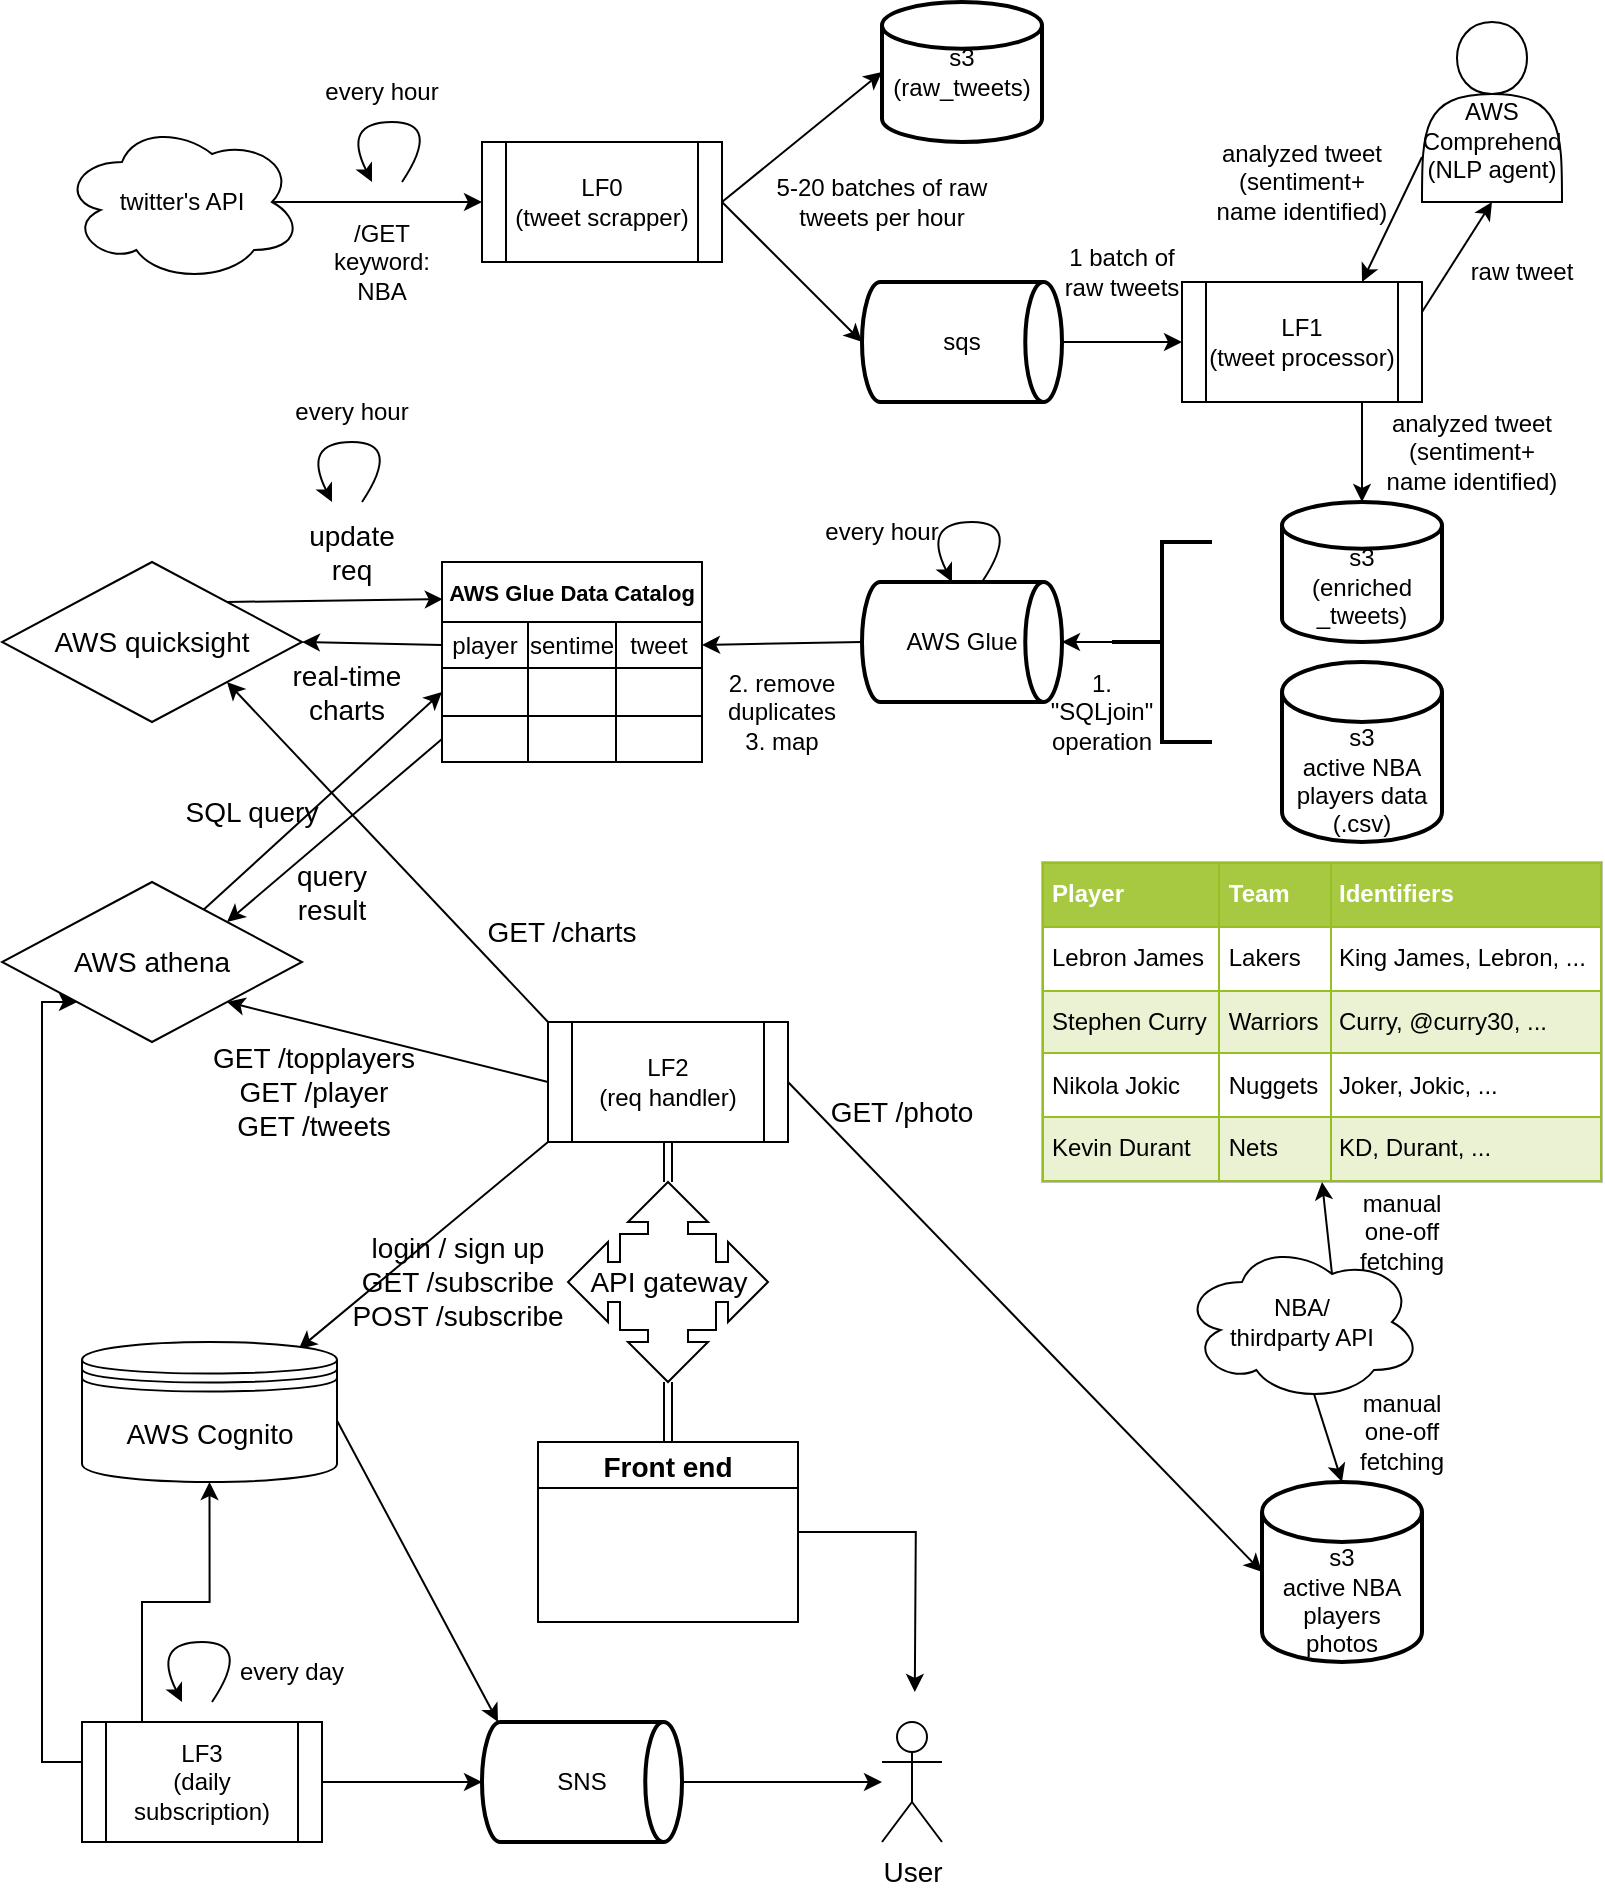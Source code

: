 <mxfile version="18.0.3" type="device"><diagram id="0" name="Page-1"><mxGraphModel dx="1038" dy="547" grid="0" gridSize="10" guides="1" tooltips="1" connect="1" arrows="1" fold="1" page="1" pageScale="1" pageWidth="826" pageHeight="1169" math="0" shadow="0"><root><mxCell id="0"/><mxCell id="1" parent="0"/><mxCell id="aQW9jdC6d84V49jQq2I2-127" style="edgeStyle=orthogonalEdgeStyle;rounded=0;orthogonalLoop=1;jettySize=auto;html=1;exitX=0.875;exitY=0.5;exitDx=0;exitDy=0;exitPerimeter=0;entryX=0;entryY=0.5;entryDx=0;entryDy=0;" edge="1" parent="1" source="aQW9jdC6d84V49jQq2I2-128" target="aQW9jdC6d84V49jQq2I2-131"><mxGeometry relative="1" as="geometry"/></mxCell><mxCell id="aQW9jdC6d84V49jQq2I2-128" value="twitter's API" style="ellipse;shape=cloud;whiteSpace=wrap;html=1;" vertex="1" parent="1"><mxGeometry x="50" y="70" width="120" height="80" as="geometry"/></mxCell><mxCell id="aQW9jdC6d84V49jQq2I2-129" style="rounded=0;orthogonalLoop=1;jettySize=auto;html=1;exitX=1;exitY=0.5;exitDx=0;exitDy=0;entryX=0;entryY=0.5;entryDx=0;entryDy=0;entryPerimeter=0;" edge="1" parent="1" source="aQW9jdC6d84V49jQq2I2-131" target="aQW9jdC6d84V49jQq2I2-134"><mxGeometry relative="1" as="geometry"/></mxCell><mxCell id="aQW9jdC6d84V49jQq2I2-130" style="edgeStyle=none;rounded=0;orthogonalLoop=1;jettySize=auto;html=1;exitX=1;exitY=0.5;exitDx=0;exitDy=0;entryX=0;entryY=0.5;entryDx=0;entryDy=0;entryPerimeter=0;" edge="1" parent="1" source="aQW9jdC6d84V49jQq2I2-131" target="aQW9jdC6d84V49jQq2I2-136"><mxGeometry relative="1" as="geometry"/></mxCell><mxCell id="aQW9jdC6d84V49jQq2I2-131" value="LF0 &lt;br&gt;(tweet scrapper)" style="shape=process;whiteSpace=wrap;html=1;backgroundOutline=1;" vertex="1" parent="1"><mxGeometry x="260" y="80" width="120" height="60" as="geometry"/></mxCell><mxCell id="aQW9jdC6d84V49jQq2I2-132" value="&lt;table border=&quot;1&quot; width=&quot;100%&quot; cellpadding=&quot;4&quot; style=&quot;width: 100% ; height: 100% ; border-collapse: collapse&quot;&gt;&lt;tbody&gt;&lt;tr style=&quot;background-color: #a7c942 ; color: #ffffff ; border: 1px solid #98bf21&quot;&gt;&lt;th align=&quot;left&quot;&gt;Player&lt;/th&gt;&lt;th align=&quot;left&quot;&gt;Team&lt;/th&gt;&lt;th align=&quot;left&quot;&gt;Identifiers&lt;/th&gt;&lt;/tr&gt;&lt;tr style=&quot;border: 1px solid #98bf21&quot;&gt;&lt;td&gt;Lebron James&lt;/td&gt;&lt;td&gt;Lakers&lt;/td&gt;&lt;td&gt;King James, Lebron, ...&lt;/td&gt;&lt;/tr&gt;&lt;tr style=&quot;background-color: #eaf2d3 ; border: 1px solid #98bf21&quot;&gt;&lt;td&gt;Stephen Curry&lt;/td&gt;&lt;td&gt;Warriors&lt;/td&gt;&lt;td&gt;Curry, @curry30, ...&lt;/td&gt;&lt;/tr&gt;&lt;tr style=&quot;border: 1px solid #98bf21&quot;&gt;&lt;td&gt;Nikola Jokic&lt;/td&gt;&lt;td&gt;Nuggets&lt;/td&gt;&lt;td&gt;Joker, Jokic, ...&lt;/td&gt;&lt;/tr&gt;&lt;tr style=&quot;background-color: #eaf2d3 ; border: 1px solid #98bf21&quot;&gt;&lt;td&gt;Kevin Durant&lt;/td&gt;&lt;td&gt;Nets&lt;/td&gt;&lt;td&gt;KD, Durant, ...&lt;/td&gt;&lt;/tr&gt;&lt;/tbody&gt;&lt;/table&gt;" style="text;html=1;strokeColor=#c0c0c0;fillColor=#ffffff;overflow=fill;rounded=0;" vertex="1" parent="1"><mxGeometry x="540" y="440" width="280" height="160" as="geometry"/></mxCell><mxCell id="aQW9jdC6d84V49jQq2I2-133" value="" style="curved=1;endArrow=classic;html=1;rounded=0;" edge="1" parent="1"><mxGeometry width="50" height="50" relative="1" as="geometry"><mxPoint x="220" y="100" as="sourcePoint"/><mxPoint x="205" y="100" as="targetPoint"/><Array as="points"><mxPoint x="240" y="70"/><mxPoint x="190" y="70"/></Array></mxGeometry></mxCell><mxCell id="aQW9jdC6d84V49jQq2I2-134" value="s3&lt;br&gt;(raw_tweets)" style="strokeWidth=2;html=1;shape=mxgraph.flowchart.database;whiteSpace=wrap;" vertex="1" parent="1"><mxGeometry x="460" y="10" width="80" height="70" as="geometry"/></mxCell><mxCell id="aQW9jdC6d84V49jQq2I2-135" style="edgeStyle=none;rounded=0;orthogonalLoop=1;jettySize=auto;html=1;exitX=1;exitY=0.5;exitDx=0;exitDy=0;exitPerimeter=0;entryX=0;entryY=0.5;entryDx=0;entryDy=0;" edge="1" parent="1" source="aQW9jdC6d84V49jQq2I2-136" target="aQW9jdC6d84V49jQq2I2-140"><mxGeometry relative="1" as="geometry"/></mxCell><mxCell id="aQW9jdC6d84V49jQq2I2-136" value="sqs" style="strokeWidth=2;html=1;shape=mxgraph.flowchart.direct_data;whiteSpace=wrap;" vertex="1" parent="1"><mxGeometry x="450" y="150" width="100" height="60" as="geometry"/></mxCell><mxCell id="aQW9jdC6d84V49jQq2I2-137" value="5-20 batches of raw tweets per hour" style="text;html=1;strokeColor=none;fillColor=none;align=center;verticalAlign=middle;whiteSpace=wrap;rounded=0;" vertex="1" parent="1"><mxGeometry x="390" y="95" width="140" height="30" as="geometry"/></mxCell><mxCell id="aQW9jdC6d84V49jQq2I2-138" style="edgeStyle=none;rounded=0;orthogonalLoop=1;jettySize=auto;html=1;exitX=1;exitY=0.25;exitDx=0;exitDy=0;entryX=0.5;entryY=1;entryDx=0;entryDy=0;" edge="1" parent="1" source="aQW9jdC6d84V49jQq2I2-140" target="aQW9jdC6d84V49jQq2I2-142"><mxGeometry relative="1" as="geometry"/></mxCell><mxCell id="aQW9jdC6d84V49jQq2I2-139" style="edgeStyle=none;rounded=0;orthogonalLoop=1;jettySize=auto;html=1;exitX=0.75;exitY=1;exitDx=0;exitDy=0;entryX=0.5;entryY=0;entryDx=0;entryDy=0;entryPerimeter=0;" edge="1" parent="1" source="aQW9jdC6d84V49jQq2I2-140" target="aQW9jdC6d84V49jQq2I2-146"><mxGeometry relative="1" as="geometry"/></mxCell><mxCell id="aQW9jdC6d84V49jQq2I2-140" value="LF1&lt;br&gt;(tweet processor)" style="shape=process;whiteSpace=wrap;html=1;backgroundOutline=1;" vertex="1" parent="1"><mxGeometry x="610" y="150" width="120" height="60" as="geometry"/></mxCell><mxCell id="aQW9jdC6d84V49jQq2I2-141" style="edgeStyle=none;rounded=0;orthogonalLoop=1;jettySize=auto;html=1;exitX=0;exitY=0.75;exitDx=0;exitDy=0;entryX=0.75;entryY=0;entryDx=0;entryDy=0;" edge="1" parent="1" source="aQW9jdC6d84V49jQq2I2-142" target="aQW9jdC6d84V49jQq2I2-140"><mxGeometry relative="1" as="geometry"/></mxCell><mxCell id="aQW9jdC6d84V49jQq2I2-142" value="&lt;br&gt;&lt;br&gt;AWS&lt;br&gt;Comprehend&lt;br&gt;(NLP agent)" style="shape=actor;whiteSpace=wrap;html=1;" vertex="1" parent="1"><mxGeometry x="730" y="20" width="70" height="90" as="geometry"/></mxCell><mxCell id="aQW9jdC6d84V49jQq2I2-143" value="1 batch of &lt;br&gt;raw tweets" style="text;html=1;strokeColor=none;fillColor=none;align=center;verticalAlign=middle;whiteSpace=wrap;rounded=0;" vertex="1" parent="1"><mxGeometry x="550" y="120" width="60" height="50" as="geometry"/></mxCell><mxCell id="aQW9jdC6d84V49jQq2I2-144" value="analyzed tweet&lt;br&gt;(sentiment+&lt;br&gt;name identified)" style="text;html=1;strokeColor=none;fillColor=none;align=center;verticalAlign=middle;whiteSpace=wrap;rounded=0;" vertex="1" parent="1"><mxGeometry x="625" y="75" width="90" height="50" as="geometry"/></mxCell><mxCell id="aQW9jdC6d84V49jQq2I2-145" value="raw tweet" style="text;html=1;strokeColor=none;fillColor=none;align=center;verticalAlign=middle;whiteSpace=wrap;rounded=0;" vertex="1" parent="1"><mxGeometry x="750" y="130" width="60" height="30" as="geometry"/></mxCell><mxCell id="aQW9jdC6d84V49jQq2I2-146" value="&lt;br&gt;s3&lt;br&gt;(enriched&lt;br&gt;_tweets)" style="strokeWidth=2;html=1;shape=mxgraph.flowchart.database;whiteSpace=wrap;" vertex="1" parent="1"><mxGeometry x="660" y="260" width="80" height="70" as="geometry"/></mxCell><mxCell id="aQW9jdC6d84V49jQq2I2-147" value="analyzed tweet&lt;br&gt;(sentiment+&lt;br&gt;name identified)" style="text;html=1;strokeColor=none;fillColor=none;align=center;verticalAlign=middle;whiteSpace=wrap;rounded=0;" vertex="1" parent="1"><mxGeometry x="710" y="210" width="90" height="50" as="geometry"/></mxCell><mxCell id="aQW9jdC6d84V49jQq2I2-148" value="every hour" style="text;html=1;strokeColor=none;fillColor=none;align=center;verticalAlign=middle;whiteSpace=wrap;rounded=0;" vertex="1" parent="1"><mxGeometry x="180" y="40" width="60" height="30" as="geometry"/></mxCell><mxCell id="aQW9jdC6d84V49jQq2I2-149" value="/GET keyword: NBA" style="text;html=1;strokeColor=none;fillColor=none;align=center;verticalAlign=middle;whiteSpace=wrap;rounded=0;" vertex="1" parent="1"><mxGeometry x="180" y="125" width="60" height="30" as="geometry"/></mxCell><mxCell id="aQW9jdC6d84V49jQq2I2-150" style="edgeStyle=none;rounded=0;orthogonalLoop=1;jettySize=auto;html=1;exitX=0;exitY=0.5;exitDx=0;exitDy=0;exitPerimeter=0;entryX=1;entryY=0.5;entryDx=0;entryDy=0;entryPerimeter=0;" edge="1" parent="1" source="aQW9jdC6d84V49jQq2I2-151" target="aQW9jdC6d84V49jQq2I2-158"><mxGeometry relative="1" as="geometry"/></mxCell><mxCell id="aQW9jdC6d84V49jQq2I2-151" value="" style="strokeWidth=2;html=1;shape=mxgraph.flowchart.annotation_2;align=left;labelPosition=right;pointerEvents=1;" vertex="1" parent="1"><mxGeometry x="575" y="280" width="50" height="100" as="geometry"/></mxCell><mxCell id="aQW9jdC6d84V49jQq2I2-152" value="&lt;br&gt;&lt;br&gt;s3&lt;br&gt;active NBA players data (.csv)" style="strokeWidth=2;html=1;shape=mxgraph.flowchart.database;whiteSpace=wrap;" vertex="1" parent="1"><mxGeometry x="660" y="340" width="80" height="90" as="geometry"/></mxCell><mxCell id="aQW9jdC6d84V49jQq2I2-153" value="manual&lt;br&gt;one-off fetching" style="text;html=1;strokeColor=none;fillColor=none;align=center;verticalAlign=middle;whiteSpace=wrap;rounded=0;" vertex="1" parent="1"><mxGeometry x="690" y="710" width="60" height="30" as="geometry"/></mxCell><mxCell id="aQW9jdC6d84V49jQq2I2-154" style="edgeStyle=none;rounded=0;orthogonalLoop=1;jettySize=auto;html=1;exitX=0.625;exitY=0.2;exitDx=0;exitDy=0;exitPerimeter=0;entryX=0.5;entryY=1;entryDx=0;entryDy=0;" edge="1" parent="1" source="aQW9jdC6d84V49jQq2I2-156" target="aQW9jdC6d84V49jQq2I2-132"><mxGeometry relative="1" as="geometry"/></mxCell><mxCell id="aQW9jdC6d84V49jQq2I2-155" style="edgeStyle=none;rounded=0;orthogonalLoop=1;jettySize=auto;html=1;exitX=0.55;exitY=0.95;exitDx=0;exitDy=0;exitPerimeter=0;entryX=0.5;entryY=0;entryDx=0;entryDy=0;entryPerimeter=0;fontSize=14;" edge="1" parent="1" source="aQW9jdC6d84V49jQq2I2-156" target="aQW9jdC6d84V49jQq2I2-186"><mxGeometry relative="1" as="geometry"/></mxCell><mxCell id="aQW9jdC6d84V49jQq2I2-156" value="NBA/&lt;br&gt;thirdparty API" style="ellipse;shape=cloud;whiteSpace=wrap;html=1;" vertex="1" parent="1"><mxGeometry x="610" y="630" width="120" height="80" as="geometry"/></mxCell><mxCell id="aQW9jdC6d84V49jQq2I2-157" style="edgeStyle=none;rounded=0;orthogonalLoop=1;jettySize=auto;html=1;exitX=0;exitY=0.5;exitDx=0;exitDy=0;exitPerimeter=0;entryX=1;entryY=0.5;entryDx=0;entryDy=0;" edge="1" parent="1" source="aQW9jdC6d84V49jQq2I2-158" target="aQW9jdC6d84V49jQq2I2-160"><mxGeometry relative="1" as="geometry"/></mxCell><mxCell id="aQW9jdC6d84V49jQq2I2-158" value="AWS Glue" style="strokeWidth=2;html=1;shape=mxgraph.flowchart.direct_data;whiteSpace=wrap;" vertex="1" parent="1"><mxGeometry x="450" y="300" width="100" height="60" as="geometry"/></mxCell><mxCell id="aQW9jdC6d84V49jQq2I2-159" value="AWS Glue Data Catalog" style="shape=table;startSize=30;container=1;collapsible=0;childLayout=tableLayout;fontStyle=1;align=center;fontSize=11;" vertex="1" parent="1"><mxGeometry x="240" y="290" width="130" height="100" as="geometry"/></mxCell><mxCell id="aQW9jdC6d84V49jQq2I2-160" value="" style="shape=tableRow;horizontal=0;startSize=0;swimlaneHead=0;swimlaneBody=0;top=0;left=0;bottom=0;right=0;collapsible=0;dropTarget=0;fillColor=none;points=[[0,0.5],[1,0.5]];portConstraint=eastwest;" vertex="1" parent="aQW9jdC6d84V49jQq2I2-159"><mxGeometry y="30" width="130" height="23" as="geometry"/></mxCell><mxCell id="aQW9jdC6d84V49jQq2I2-161" value="player" style="shape=partialRectangle;html=1;whiteSpace=wrap;connectable=0;fillColor=none;top=0;left=0;bottom=0;right=0;overflow=hidden;" vertex="1" parent="aQW9jdC6d84V49jQq2I2-160"><mxGeometry width="43" height="23" as="geometry"><mxRectangle width="43" height="23" as="alternateBounds"/></mxGeometry></mxCell><mxCell id="aQW9jdC6d84V49jQq2I2-162" value="sentiment" style="shape=partialRectangle;html=1;whiteSpace=wrap;connectable=0;fillColor=none;top=0;left=0;bottom=0;right=0;overflow=hidden;" vertex="1" parent="aQW9jdC6d84V49jQq2I2-160"><mxGeometry x="43" width="44" height="23" as="geometry"><mxRectangle width="44" height="23" as="alternateBounds"/></mxGeometry></mxCell><mxCell id="aQW9jdC6d84V49jQq2I2-163" value="tweet" style="shape=partialRectangle;html=1;whiteSpace=wrap;connectable=0;fillColor=none;top=0;left=0;bottom=0;right=0;overflow=hidden;" vertex="1" parent="aQW9jdC6d84V49jQq2I2-160"><mxGeometry x="87" width="43" height="23" as="geometry"><mxRectangle width="43" height="23" as="alternateBounds"/></mxGeometry></mxCell><mxCell id="aQW9jdC6d84V49jQq2I2-164" value="" style="shape=tableRow;horizontal=0;startSize=0;swimlaneHead=0;swimlaneBody=0;top=0;left=0;bottom=0;right=0;collapsible=0;dropTarget=0;fillColor=none;points=[[0,0.5],[1,0.5]];portConstraint=eastwest;" vertex="1" parent="aQW9jdC6d84V49jQq2I2-159"><mxGeometry y="53" width="130" height="24" as="geometry"/></mxCell><mxCell id="aQW9jdC6d84V49jQq2I2-165" value="" style="shape=partialRectangle;html=1;whiteSpace=wrap;connectable=0;fillColor=none;top=0;left=0;bottom=0;right=0;overflow=hidden;" vertex="1" parent="aQW9jdC6d84V49jQq2I2-164"><mxGeometry width="43" height="24" as="geometry"><mxRectangle width="43" height="24" as="alternateBounds"/></mxGeometry></mxCell><mxCell id="aQW9jdC6d84V49jQq2I2-166" value="" style="shape=partialRectangle;html=1;whiteSpace=wrap;connectable=0;fillColor=none;top=0;left=0;bottom=0;right=0;overflow=hidden;" vertex="1" parent="aQW9jdC6d84V49jQq2I2-164"><mxGeometry x="43" width="44" height="24" as="geometry"><mxRectangle width="44" height="24" as="alternateBounds"/></mxGeometry></mxCell><mxCell id="aQW9jdC6d84V49jQq2I2-167" value="" style="shape=partialRectangle;html=1;whiteSpace=wrap;connectable=0;fillColor=none;top=0;left=0;bottom=0;right=0;overflow=hidden;" vertex="1" parent="aQW9jdC6d84V49jQq2I2-164"><mxGeometry x="87" width="43" height="24" as="geometry"><mxRectangle width="43" height="24" as="alternateBounds"/></mxGeometry></mxCell><mxCell id="aQW9jdC6d84V49jQq2I2-168" value="" style="shape=tableRow;horizontal=0;startSize=0;swimlaneHead=0;swimlaneBody=0;top=0;left=0;bottom=0;right=0;collapsible=0;dropTarget=0;fillColor=none;points=[[0,0.5],[1,0.5]];portConstraint=eastwest;" vertex="1" parent="aQW9jdC6d84V49jQq2I2-159"><mxGeometry y="77" width="130" height="23" as="geometry"/></mxCell><mxCell id="aQW9jdC6d84V49jQq2I2-169" value="" style="shape=partialRectangle;html=1;whiteSpace=wrap;connectable=0;fillColor=none;top=0;left=0;bottom=0;right=0;overflow=hidden;" vertex="1" parent="aQW9jdC6d84V49jQq2I2-168"><mxGeometry width="43" height="23" as="geometry"><mxRectangle width="43" height="23" as="alternateBounds"/></mxGeometry></mxCell><mxCell id="aQW9jdC6d84V49jQq2I2-170" value="" style="shape=partialRectangle;html=1;whiteSpace=wrap;connectable=0;fillColor=none;top=0;left=0;bottom=0;right=0;overflow=hidden;" vertex="1" parent="aQW9jdC6d84V49jQq2I2-168"><mxGeometry x="43" width="44" height="23" as="geometry"><mxRectangle width="44" height="23" as="alternateBounds"/></mxGeometry></mxCell><mxCell id="aQW9jdC6d84V49jQq2I2-171" value="" style="shape=partialRectangle;html=1;whiteSpace=wrap;connectable=0;fillColor=none;top=0;left=0;bottom=0;right=0;overflow=hidden;" vertex="1" parent="aQW9jdC6d84V49jQq2I2-168"><mxGeometry x="87" width="43" height="23" as="geometry"><mxRectangle width="43" height="23" as="alternateBounds"/></mxGeometry></mxCell><mxCell id="aQW9jdC6d84V49jQq2I2-172" value="1. &quot;SQLjoin&quot; operation" style="text;html=1;strokeColor=none;fillColor=none;align=center;verticalAlign=middle;whiteSpace=wrap;rounded=0;" vertex="1" parent="1"><mxGeometry x="540" y="340" width="60" height="50" as="geometry"/></mxCell><mxCell id="aQW9jdC6d84V49jQq2I2-173" value="2. remove duplicates&lt;br&gt;3. map" style="text;html=1;strokeColor=none;fillColor=none;align=center;verticalAlign=middle;whiteSpace=wrap;rounded=0;" vertex="1" parent="1"><mxGeometry x="380" y="340" width="60" height="50" as="geometry"/></mxCell><mxCell id="aQW9jdC6d84V49jQq2I2-174" style="edgeStyle=none;rounded=0;orthogonalLoop=1;jettySize=auto;html=1;exitX=0;exitY=0.5;exitDx=0;exitDy=0;fontSize=14;entryX=1;entryY=0;entryDx=0;entryDy=0;" edge="1" parent="1" source="aQW9jdC6d84V49jQq2I2-168" target="aQW9jdC6d84V49jQq2I2-176"><mxGeometry relative="1" as="geometry"><mxPoint x="190" y="400" as="targetPoint"/></mxGeometry></mxCell><mxCell id="aQW9jdC6d84V49jQq2I2-175" style="edgeStyle=none;rounded=0;orthogonalLoop=1;jettySize=auto;html=1;exitX=0.669;exitY=0.178;exitDx=0;exitDy=0;entryX=0;entryY=0.5;entryDx=0;entryDy=0;fontSize=14;exitPerimeter=0;" edge="1" parent="1" source="aQW9jdC6d84V49jQq2I2-176" target="aQW9jdC6d84V49jQq2I2-164"><mxGeometry relative="1" as="geometry"/></mxCell><mxCell id="aQW9jdC6d84V49jQq2I2-176" value="&lt;span&gt;AWS athena&lt;/span&gt;" style="rhombus;whiteSpace=wrap;html=1;fontSize=14;" vertex="1" parent="1"><mxGeometry x="20" y="450" width="150" height="80" as="geometry"/></mxCell><mxCell id="aQW9jdC6d84V49jQq2I2-177" style="edgeStyle=none;rounded=0;orthogonalLoop=1;jettySize=auto;html=1;exitX=1;exitY=0;exitDx=0;exitDy=0;entryX=0.003;entryY=0.186;entryDx=0;entryDy=0;entryPerimeter=0;fontSize=14;" edge="1" parent="1" source="aQW9jdC6d84V49jQq2I2-178" target="aQW9jdC6d84V49jQq2I2-159"><mxGeometry relative="1" as="geometry"/></mxCell><mxCell id="aQW9jdC6d84V49jQq2I2-178" value="AWS quicksight" style="rhombus;whiteSpace=wrap;html=1;fontSize=14;" vertex="1" parent="1"><mxGeometry x="20" y="290" width="150" height="80" as="geometry"/></mxCell><mxCell id="aQW9jdC6d84V49jQq2I2-179" value="SQL query" style="text;html=1;strokeColor=none;fillColor=none;align=center;verticalAlign=middle;whiteSpace=wrap;rounded=0;fontSize=14;" vertex="1" parent="1"><mxGeometry x="110" y="400" width="70" height="30" as="geometry"/></mxCell><mxCell id="aQW9jdC6d84V49jQq2I2-180" value="query result" style="text;html=1;strokeColor=none;fillColor=none;align=center;verticalAlign=middle;whiteSpace=wrap;rounded=0;fontSize=14;" vertex="1" parent="1"><mxGeometry x="150" y="440" width="70" height="30" as="geometry"/></mxCell><mxCell id="aQW9jdC6d84V49jQq2I2-181" value="update &lt;br&gt;req" style="text;html=1;strokeColor=none;fillColor=none;align=center;verticalAlign=middle;whiteSpace=wrap;rounded=0;fontSize=14;" vertex="1" parent="1"><mxGeometry x="170" y="270" width="50" height="30" as="geometry"/></mxCell><mxCell id="aQW9jdC6d84V49jQq2I2-182" value="real-time&lt;br&gt;charts" style="text;html=1;strokeColor=none;fillColor=none;align=center;verticalAlign=middle;whiteSpace=wrap;rounded=0;fontSize=14;" vertex="1" parent="1"><mxGeometry x="160" y="340" width="65" height="30" as="geometry"/></mxCell><mxCell id="aQW9jdC6d84V49jQq2I2-183" value="" style="curved=1;endArrow=classic;html=1;rounded=0;" edge="1" parent="1"><mxGeometry width="50" height="50" relative="1" as="geometry"><mxPoint x="200" y="260" as="sourcePoint"/><mxPoint x="185" y="260" as="targetPoint"/><Array as="points"><mxPoint x="220" y="230"/><mxPoint x="170" y="230"/></Array></mxGeometry></mxCell><mxCell id="aQW9jdC6d84V49jQq2I2-184" style="edgeStyle=none;rounded=0;orthogonalLoop=1;jettySize=auto;html=1;exitX=0;exitY=0.5;exitDx=0;exitDy=0;entryX=1;entryY=0.5;entryDx=0;entryDy=0;fontSize=14;" edge="1" parent="1" source="aQW9jdC6d84V49jQq2I2-160" target="aQW9jdC6d84V49jQq2I2-178"><mxGeometry relative="1" as="geometry"/></mxCell><mxCell id="aQW9jdC6d84V49jQq2I2-185" value="every hour" style="text;html=1;strokeColor=none;fillColor=none;align=center;verticalAlign=middle;whiteSpace=wrap;rounded=0;" vertex="1" parent="1"><mxGeometry x="165" y="200" width="60" height="30" as="geometry"/></mxCell><mxCell id="aQW9jdC6d84V49jQq2I2-186" value="&lt;br&gt;&lt;br&gt;s3&lt;br&gt;active NBA players photos" style="strokeWidth=2;html=1;shape=mxgraph.flowchart.database;whiteSpace=wrap;" vertex="1" parent="1"><mxGeometry x="650" y="750" width="80" height="90" as="geometry"/></mxCell><mxCell id="aQW9jdC6d84V49jQq2I2-187" value="manual&lt;br&gt;one-off fetching" style="text;html=1;strokeColor=none;fillColor=none;align=center;verticalAlign=middle;whiteSpace=wrap;rounded=0;" vertex="1" parent="1"><mxGeometry x="690" y="610" width="60" height="30" as="geometry"/></mxCell><mxCell id="aQW9jdC6d84V49jQq2I2-188" style="edgeStyle=none;rounded=0;orthogonalLoop=1;jettySize=auto;html=1;exitX=0;exitY=0.5;exitDx=0;exitDy=0;entryX=1;entryY=1;entryDx=0;entryDy=0;fontSize=14;" edge="1" parent="1" source="aQW9jdC6d84V49jQq2I2-192" target="aQW9jdC6d84V49jQq2I2-176"><mxGeometry relative="1" as="geometry"/></mxCell><mxCell id="aQW9jdC6d84V49jQq2I2-189" style="edgeStyle=none;rounded=0;orthogonalLoop=1;jettySize=auto;html=1;exitX=0;exitY=0;exitDx=0;exitDy=0;entryX=1;entryY=1;entryDx=0;entryDy=0;fontSize=14;" edge="1" parent="1" source="aQW9jdC6d84V49jQq2I2-192" target="aQW9jdC6d84V49jQq2I2-178"><mxGeometry relative="1" as="geometry"/></mxCell><mxCell id="aQW9jdC6d84V49jQq2I2-190" style="edgeStyle=none;rounded=0;orthogonalLoop=1;jettySize=auto;html=1;exitX=1;exitY=0.5;exitDx=0;exitDy=0;entryX=0;entryY=0.5;entryDx=0;entryDy=0;entryPerimeter=0;fontSize=14;" edge="1" parent="1" source="aQW9jdC6d84V49jQq2I2-192" target="aQW9jdC6d84V49jQq2I2-186"><mxGeometry relative="1" as="geometry"/></mxCell><mxCell id="aQW9jdC6d84V49jQq2I2-191" style="edgeStyle=none;rounded=0;orthogonalLoop=1;jettySize=auto;html=1;exitX=0;exitY=1;exitDx=0;exitDy=0;fontSize=14;entryX=0.85;entryY=0.05;entryDx=0;entryDy=0;entryPerimeter=0;" edge="1" parent="1" source="aQW9jdC6d84V49jQq2I2-192" target="aQW9jdC6d84V49jQq2I2-202"><mxGeometry relative="1" as="geometry"><mxPoint x="240" y="630" as="targetPoint"/></mxGeometry></mxCell><mxCell id="aQW9jdC6d84V49jQq2I2-192" value="LF2&lt;br&gt;(req handler)" style="shape=process;whiteSpace=wrap;html=1;backgroundOutline=1;" vertex="1" parent="1"><mxGeometry x="293" y="520" width="120" height="60" as="geometry"/></mxCell><mxCell id="aQW9jdC6d84V49jQq2I2-193" style="edgeStyle=none;shape=link;rounded=0;orthogonalLoop=1;jettySize=auto;html=1;exitX=0.5;exitY=0;exitDx=0;exitDy=0;exitPerimeter=0;entryX=0.5;entryY=1;entryDx=0;entryDy=0;fontSize=14;" edge="1" parent="1" source="aQW9jdC6d84V49jQq2I2-194" target="aQW9jdC6d84V49jQq2I2-192"><mxGeometry relative="1" as="geometry"/></mxCell><mxCell id="aQW9jdC6d84V49jQq2I2-194" value="API gateway" style="html=1;shadow=0;dashed=0;align=center;verticalAlign=middle;shape=mxgraph.arrows2.calloutQuadArrow;dy=10;dx=20;notch=24;arrowHead=10;fontSize=14;" vertex="1" parent="1"><mxGeometry x="303" y="600" width="100" height="100" as="geometry"/></mxCell><mxCell id="aQW9jdC6d84V49jQq2I2-195" value="GET /topplayers&lt;br&gt;GET /player&lt;br&gt;GET /tweets" style="text;html=1;strokeColor=none;fillColor=none;align=center;verticalAlign=middle;whiteSpace=wrap;rounded=0;fontSize=14;" vertex="1" parent="1"><mxGeometry x="116" y="540" width="120" height="30" as="geometry"/></mxCell><mxCell id="aQW9jdC6d84V49jQq2I2-197" style="edgeStyle=none;shape=link;rounded=0;orthogonalLoop=1;jettySize=auto;html=1;exitX=0.5;exitY=0;exitDx=0;exitDy=0;entryX=0.5;entryY=1;entryDx=0;entryDy=0;entryPerimeter=0;fontSize=14;" edge="1" parent="1" source="aQW9jdC6d84V49jQq2I2-199" target="aQW9jdC6d84V49jQq2I2-194"><mxGeometry relative="1" as="geometry"/></mxCell><mxCell id="aQW9jdC6d84V49jQq2I2-217" style="edgeStyle=orthogonalEdgeStyle;rounded=0;orthogonalLoop=1;jettySize=auto;html=1;exitX=1;exitY=0.5;exitDx=0;exitDy=0;" edge="1" parent="1" source="aQW9jdC6d84V49jQq2I2-199"><mxGeometry relative="1" as="geometry"><mxPoint x="476.4" y="855" as="targetPoint"/></mxGeometry></mxCell><mxCell id="aQW9jdC6d84V49jQq2I2-199" value="Front end" style="swimlane;fontSize=14;" vertex="1" parent="1"><mxGeometry x="288" y="730" width="130" height="90" as="geometry"/></mxCell><mxCell id="aQW9jdC6d84V49jQq2I2-200" value="GET /charts" style="text;html=1;strokeColor=none;fillColor=none;align=center;verticalAlign=middle;whiteSpace=wrap;rounded=0;fontSize=14;" vertex="1" parent="1"><mxGeometry x="240" y="460" width="120" height="30" as="geometry"/></mxCell><mxCell id="aQW9jdC6d84V49jQq2I2-201" style="rounded=0;orthogonalLoop=1;jettySize=auto;html=1;exitX=0.85;exitY=0.05;exitDx=0;exitDy=0;exitPerimeter=0;entryX=0.08;entryY=0;entryDx=0;entryDy=0;entryPerimeter=0;fontSize=14;" edge="1" parent="1" source="aQW9jdC6d84V49jQq2I2-202" target="aQW9jdC6d84V49jQq2I2-213"><mxGeometry relative="1" as="geometry"/></mxCell><mxCell id="aQW9jdC6d84V49jQq2I2-202" value="AWS Cognito" style="shape=datastore;whiteSpace=wrap;html=1;fontSize=14;" vertex="1" parent="1"><mxGeometry x="60" y="680" width="127.5" height="70" as="geometry"/></mxCell><mxCell id="aQW9jdC6d84V49jQq2I2-203" value="login / sign up&lt;br&gt;GET /subscribe&lt;br&gt;POST /subscribe" style="text;html=1;strokeColor=none;fillColor=none;align=center;verticalAlign=middle;whiteSpace=wrap;rounded=0;fontSize=14;" vertex="1" parent="1"><mxGeometry x="187.5" y="622" width="120" height="56" as="geometry"/></mxCell><mxCell id="aQW9jdC6d84V49jQq2I2-204" style="edgeStyle=orthogonalEdgeStyle;rounded=0;orthogonalLoop=1;jettySize=auto;html=1;exitX=0;exitY=0.5;exitDx=0;exitDy=0;entryX=0;entryY=1;entryDx=0;entryDy=0;fontSize=14;" edge="1" parent="1" source="aQW9jdC6d84V49jQq2I2-207" target="aQW9jdC6d84V49jQq2I2-176"><mxGeometry relative="1" as="geometry"><Array as="points"><mxPoint x="40" y="890"/><mxPoint x="40" y="510"/></Array></mxGeometry></mxCell><mxCell id="aQW9jdC6d84V49jQq2I2-205" style="edgeStyle=orthogonalEdgeStyle;rounded=0;orthogonalLoop=1;jettySize=auto;html=1;exitX=0.25;exitY=0;exitDx=0;exitDy=0;entryX=0.5;entryY=1;entryDx=0;entryDy=0;fontSize=14;" edge="1" parent="1" source="aQW9jdC6d84V49jQq2I2-207" target="aQW9jdC6d84V49jQq2I2-202"><mxGeometry relative="1" as="geometry"/></mxCell><mxCell id="aQW9jdC6d84V49jQq2I2-206" style="edgeStyle=orthogonalEdgeStyle;rounded=0;orthogonalLoop=1;jettySize=auto;html=1;exitX=1;exitY=0.5;exitDx=0;exitDy=0;entryX=0;entryY=0.5;entryDx=0;entryDy=0;entryPerimeter=0;fontSize=14;" edge="1" parent="1" source="aQW9jdC6d84V49jQq2I2-207" target="aQW9jdC6d84V49jQq2I2-213"><mxGeometry relative="1" as="geometry"/></mxCell><mxCell id="aQW9jdC6d84V49jQq2I2-207" value="LF3&lt;br&gt;(daily subscription)" style="shape=process;whiteSpace=wrap;html=1;backgroundOutline=1;" vertex="1" parent="1"><mxGeometry x="60" y="870" width="120" height="60" as="geometry"/></mxCell><mxCell id="aQW9jdC6d84V49jQq2I2-209" value="GET /photo" style="text;html=1;strokeColor=none;fillColor=none;align=center;verticalAlign=middle;whiteSpace=wrap;rounded=0;fontSize=14;" vertex="1" parent="1"><mxGeometry x="410" y="550" width="120" height="30" as="geometry"/></mxCell><mxCell id="aQW9jdC6d84V49jQq2I2-210" value="" style="curved=1;endArrow=classic;html=1;rounded=0;" edge="1" parent="1"><mxGeometry width="50" height="50" relative="1" as="geometry"><mxPoint x="125" y="860" as="sourcePoint"/><mxPoint x="110" y="860" as="targetPoint"/><Array as="points"><mxPoint x="145" y="830"/><mxPoint x="95" y="830"/></Array></mxGeometry></mxCell><mxCell id="aQW9jdC6d84V49jQq2I2-211" value="every day" style="text;html=1;strokeColor=none;fillColor=none;align=center;verticalAlign=middle;whiteSpace=wrap;rounded=0;" vertex="1" parent="1"><mxGeometry x="135" y="830" width="60" height="30" as="geometry"/></mxCell><mxCell id="aQW9jdC6d84V49jQq2I2-212" style="edgeStyle=none;rounded=0;orthogonalLoop=1;jettySize=auto;html=1;exitX=1;exitY=0.5;exitDx=0;exitDy=0;exitPerimeter=0;fontSize=14;" edge="1" parent="1" source="aQW9jdC6d84V49jQq2I2-213" target="aQW9jdC6d84V49jQq2I2-214"><mxGeometry relative="1" as="geometry"/></mxCell><mxCell id="aQW9jdC6d84V49jQq2I2-213" value="SNS" style="strokeWidth=2;html=1;shape=mxgraph.flowchart.direct_data;whiteSpace=wrap;" vertex="1" parent="1"><mxGeometry x="260" y="870" width="100" height="60" as="geometry"/></mxCell><mxCell id="aQW9jdC6d84V49jQq2I2-214" value="User" style="shape=umlActor;verticalLabelPosition=bottom;verticalAlign=top;html=1;outlineConnect=0;fontSize=14;" vertex="1" parent="1"><mxGeometry x="460" y="870" width="30" height="60" as="geometry"/></mxCell><mxCell id="aQW9jdC6d84V49jQq2I2-215" value="" style="curved=1;endArrow=classic;html=1;rounded=0;" edge="1" parent="1"><mxGeometry width="50" height="50" relative="1" as="geometry"><mxPoint x="510" y="300" as="sourcePoint"/><mxPoint x="495" y="300" as="targetPoint"/><Array as="points"><mxPoint x="530" y="270"/><mxPoint x="480" y="270"/></Array></mxGeometry></mxCell><mxCell id="aQW9jdC6d84V49jQq2I2-216" value="every hour" style="text;html=1;strokeColor=none;fillColor=none;align=center;verticalAlign=middle;whiteSpace=wrap;rounded=0;" vertex="1" parent="1"><mxGeometry x="430" y="260" width="60" height="30" as="geometry"/></mxCell></root></mxGraphModel></diagram></mxfile>
